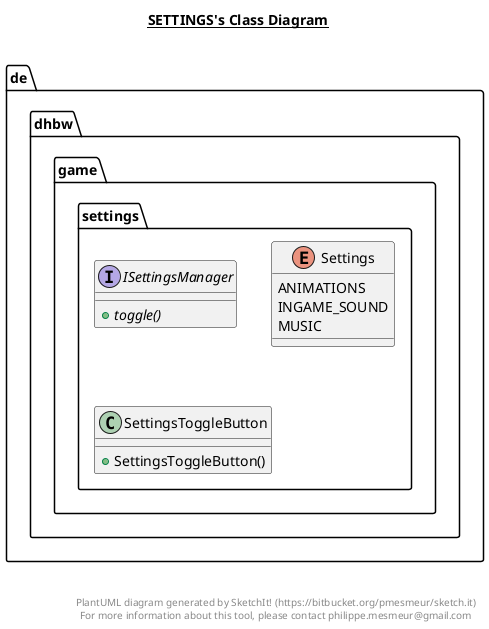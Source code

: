 @startuml

title __SETTINGS's Class Diagram__\n

  namespace de.dhbw {
    namespace game {
      namespace settings {
        interface de.dhbw.game.settings.ISettingsManager {
            {abstract} + toggle()
        }
      }
    }
  }
  

  namespace de.dhbw {
    namespace game {
      namespace settings {
        enum Settings {
          ANIMATIONS
          INGAME_SOUND
          MUSIC
        }
      }
    }
  }
  

  namespace de.dhbw {
    namespace game {
      namespace settings {
        class de.dhbw.game.settings.SettingsToggleButton {
            + SettingsToggleButton()
        }
      }
    }
  }
  



right footer


PlantUML diagram generated by SketchIt! (https://bitbucket.org/pmesmeur/sketch.it)
For more information about this tool, please contact philippe.mesmeur@gmail.com
endfooter

@enduml
